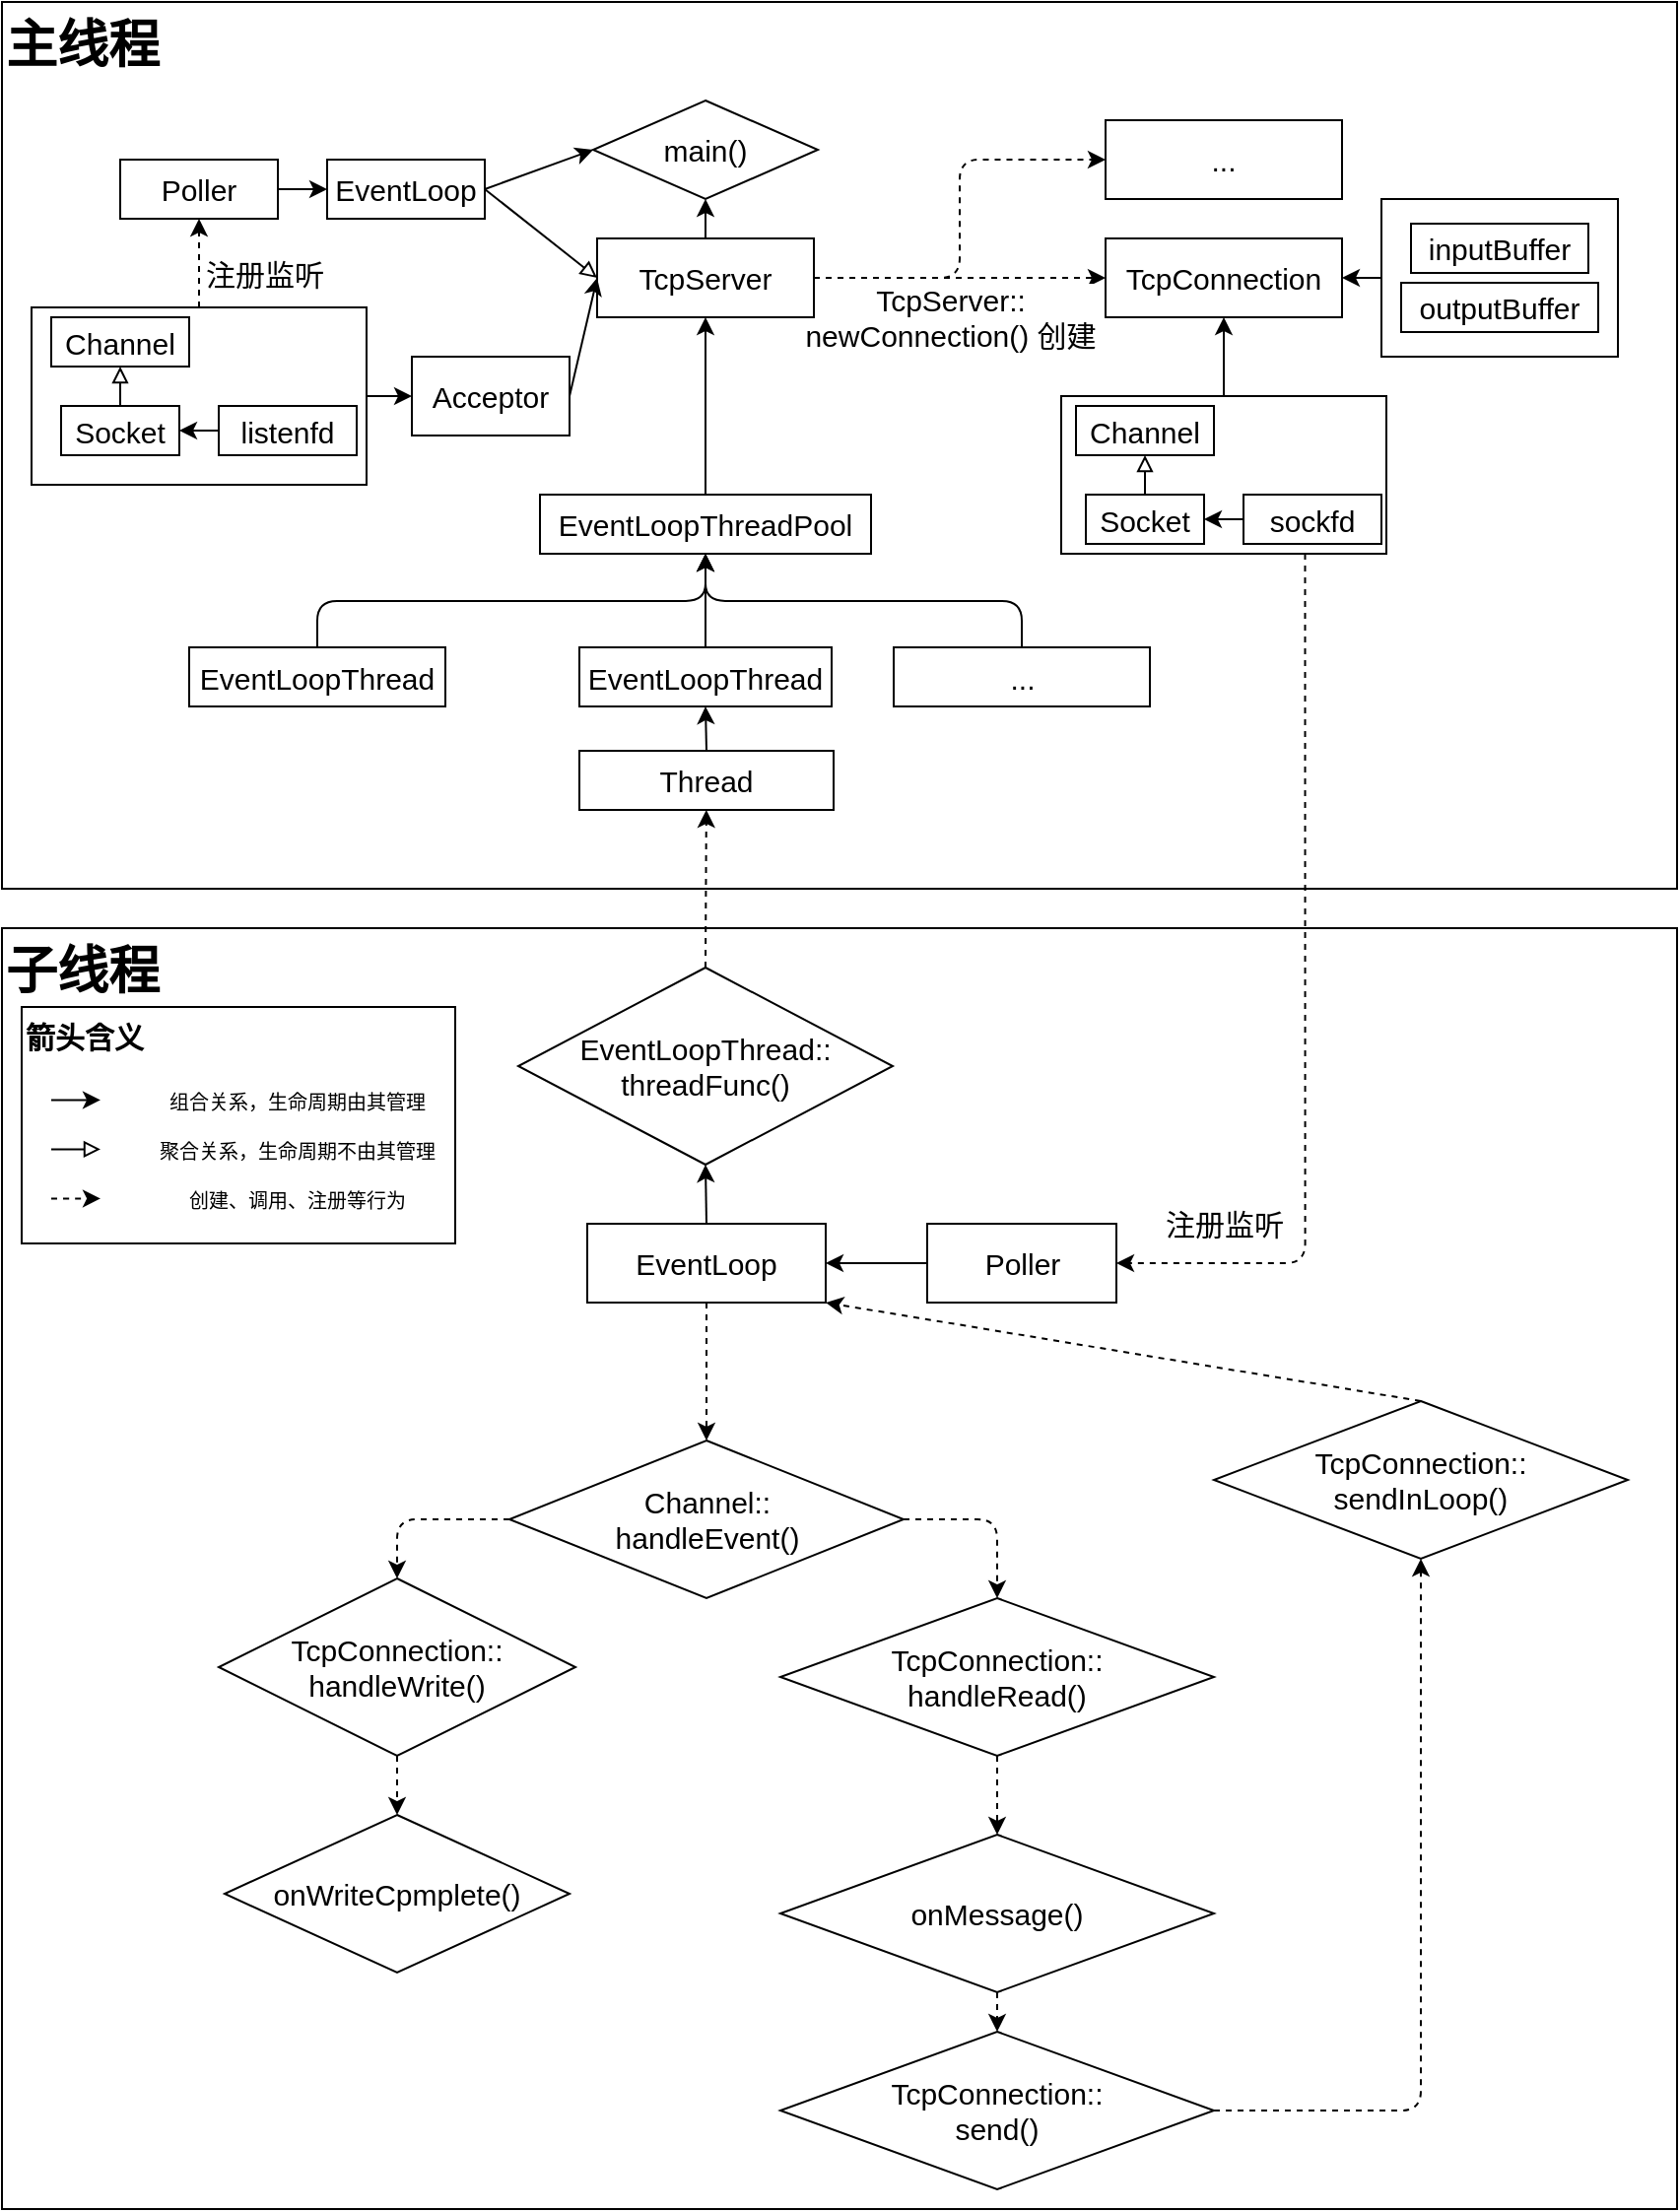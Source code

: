 <mxfile>
    <diagram id="SDM0jvPciE_7nI8iowvA" name="第 1 页">
        <mxGraphModel dx="720" dy="591" grid="1" gridSize="10" guides="1" tooltips="1" connect="1" arrows="1" fold="1" page="1" pageScale="1" pageWidth="827" pageHeight="1169" math="0" shadow="0">
            <root>
                <mxCell id="0"/>
                <mxCell id="1" parent="0"/>
                <mxCell id="2" value="主线程" style="rounded=0;whiteSpace=wrap;html=1;align=left;verticalAlign=top;fontSize=26;fontStyle=1" parent="1" vertex="1">
                    <mxGeometry x="30" y="20" width="850" height="450" as="geometry"/>
                </mxCell>
                <mxCell id="4" value="main()" style="rhombus;whiteSpace=wrap;html=1;fontSize=15;" parent="1" vertex="1">
                    <mxGeometry x="330" y="70" width="114" height="50" as="geometry"/>
                </mxCell>
                <mxCell id="7" value="" style="edgeStyle=none;html=1;fontSize=15;" parent="1" source="5" target="4" edge="1">
                    <mxGeometry relative="1" as="geometry"/>
                </mxCell>
                <mxCell id="26" style="edgeStyle=none;html=1;exitX=1;exitY=0.5;exitDx=0;exitDy=0;fontSize=15;endArrow=classic;endFill=1;dashed=1;" parent="1" source="5" target="25" edge="1">
                    <mxGeometry relative="1" as="geometry"/>
                </mxCell>
                <mxCell id="56" value="" style="edgeStyle=elbowEdgeStyle;html=1;fontSize=15;endArrow=classic;endFill=1;dashed=1;" parent="1" source="5" target="55" edge="1">
                    <mxGeometry relative="1" as="geometry"/>
                </mxCell>
                <mxCell id="89" value="TcpServer::&lt;br&gt;newConnection() 创建" style="edgeLabel;html=1;align=center;verticalAlign=middle;resizable=0;points=[];fontSize=15;" parent="56" vertex="1" connectable="0">
                    <mxGeometry x="-0.622" y="-3" relative="1" as="geometry">
                        <mxPoint x="29" y="17" as="offset"/>
                    </mxGeometry>
                </mxCell>
                <mxCell id="5" value="TcpServer" style="rounded=0;whiteSpace=wrap;html=1;fontSize=15;" parent="1" vertex="1">
                    <mxGeometry x="332" y="140" width="110" height="40" as="geometry"/>
                </mxCell>
                <mxCell id="22" style="edgeStyle=none;html=1;exitX=1;exitY=0.5;exitDx=0;exitDy=0;entryX=0;entryY=0.5;entryDx=0;entryDy=0;fontSize=15;endArrow=classic;endFill=1;" parent="1" source="8" target="20" edge="1">
                    <mxGeometry relative="1" as="geometry"/>
                </mxCell>
                <mxCell id="24" style="edgeStyle=none;html=1;exitX=0.5;exitY=0;exitDx=0;exitDy=0;entryX=0.5;entryY=1;entryDx=0;entryDy=0;fontSize=15;endArrow=classic;endFill=1;dashed=1;" parent="1" source="8" target="9" edge="1">
                    <mxGeometry relative="1" as="geometry"/>
                </mxCell>
                <mxCell id="90" value="注册监听" style="edgeLabel;html=1;align=center;verticalAlign=middle;resizable=0;points=[];fontSize=15;" parent="24" vertex="1" connectable="0">
                    <mxGeometry x="0.467" y="3" relative="1" as="geometry">
                        <mxPoint x="36" y="16" as="offset"/>
                    </mxGeometry>
                </mxCell>
                <mxCell id="8" value="" style="rounded=0;whiteSpace=wrap;html=1;fontSize=15;" parent="1" vertex="1">
                    <mxGeometry x="45" y="175" width="170" height="90" as="geometry"/>
                </mxCell>
                <mxCell id="11" style="edgeStyle=none;html=1;exitX=1;exitY=0.5;exitDx=0;exitDy=0;entryX=0;entryY=0.5;entryDx=0;entryDy=0;fontSize=15;" parent="1" source="9" target="10" edge="1">
                    <mxGeometry relative="1" as="geometry"/>
                </mxCell>
                <mxCell id="9" value="Poller" style="rounded=0;whiteSpace=wrap;html=1;fontSize=15;" parent="1" vertex="1">
                    <mxGeometry x="90" y="100" width="80" height="30" as="geometry"/>
                </mxCell>
                <mxCell id="12" style="edgeStyle=none;html=1;exitX=1;exitY=0.5;exitDx=0;exitDy=0;entryX=0;entryY=0.5;entryDx=0;entryDy=0;fontSize=15;" parent="1" source="10" target="4" edge="1">
                    <mxGeometry relative="1" as="geometry"/>
                </mxCell>
                <mxCell id="13" style="edgeStyle=none;html=1;exitX=1;exitY=0.5;exitDx=0;exitDy=0;entryX=0;entryY=0.5;entryDx=0;entryDy=0;fontSize=15;endArrow=block;endFill=0;" parent="1" source="10" target="5" edge="1">
                    <mxGeometry relative="1" as="geometry"/>
                </mxCell>
                <mxCell id="10" value="EventLoop" style="rounded=0;whiteSpace=wrap;html=1;fontSize=15;" parent="1" vertex="1">
                    <mxGeometry x="195" y="100" width="80" height="30" as="geometry"/>
                </mxCell>
                <mxCell id="15" value="Channel" style="rounded=0;whiteSpace=wrap;html=1;fontSize=15;" parent="1" vertex="1">
                    <mxGeometry x="55" y="180" width="70" height="25" as="geometry"/>
                </mxCell>
                <mxCell id="18" style="edgeStyle=none;html=1;exitX=0.5;exitY=0;exitDx=0;exitDy=0;fontSize=15;endArrow=block;endFill=0;" parent="1" source="16" target="15" edge="1">
                    <mxGeometry relative="1" as="geometry"/>
                </mxCell>
                <mxCell id="16" value="Socket" style="rounded=0;whiteSpace=wrap;html=1;fontSize=15;" parent="1" vertex="1">
                    <mxGeometry x="60" y="225" width="60" height="25" as="geometry"/>
                </mxCell>
                <mxCell id="19" style="edgeStyle=none;html=1;exitX=0;exitY=0.5;exitDx=0;exitDy=0;entryX=1;entryY=0.5;entryDx=0;entryDy=0;fontSize=15;endArrow=classic;endFill=1;" parent="1" source="17" target="16" edge="1">
                    <mxGeometry relative="1" as="geometry"/>
                </mxCell>
                <mxCell id="17" value="listenfd" style="rounded=0;whiteSpace=wrap;html=1;fontSize=15;" parent="1" vertex="1">
                    <mxGeometry x="140" y="225" width="70" height="25" as="geometry"/>
                </mxCell>
                <mxCell id="23" style="edgeStyle=none;html=1;exitX=1;exitY=0.5;exitDx=0;exitDy=0;entryX=0;entryY=0.5;entryDx=0;entryDy=0;fontSize=15;endArrow=classic;endFill=1;" parent="1" source="20" target="5" edge="1">
                    <mxGeometry relative="1" as="geometry"/>
                </mxCell>
                <mxCell id="20" value="Acceptor" style="rounded=0;whiteSpace=wrap;html=1;fontSize=15;" parent="1" vertex="1">
                    <mxGeometry x="238" y="200" width="80" height="40" as="geometry"/>
                </mxCell>
                <mxCell id="25" value="TcpConnection" style="rounded=0;whiteSpace=wrap;html=1;fontSize=15;" parent="1" vertex="1">
                    <mxGeometry x="590" y="140" width="120" height="40" as="geometry"/>
                </mxCell>
                <mxCell id="30" style="edgeStyle=none;html=1;exitX=0;exitY=0.5;exitDx=0;exitDy=0;fontSize=15;endArrow=classic;endFill=1;" parent="1" source="27" target="25" edge="1">
                    <mxGeometry relative="1" as="geometry"/>
                </mxCell>
                <mxCell id="27" value="" style="rounded=0;whiteSpace=wrap;html=1;fontSize=15;" parent="1" vertex="1">
                    <mxGeometry x="730" y="120" width="120" height="80" as="geometry"/>
                </mxCell>
                <mxCell id="28" value="inputBuffer" style="rounded=0;whiteSpace=wrap;html=1;fontSize=15;" parent="1" vertex="1">
                    <mxGeometry x="745" y="132.5" width="90" height="25" as="geometry"/>
                </mxCell>
                <mxCell id="29" value="outputBuffer" style="rounded=0;whiteSpace=wrap;html=1;fontSize=15;" parent="1" vertex="1">
                    <mxGeometry x="740" y="162.5" width="100" height="25" as="geometry"/>
                </mxCell>
                <mxCell id="37" style="edgeStyle=none;html=1;exitX=0.5;exitY=0;exitDx=0;exitDy=0;entryX=0.5;entryY=1;entryDx=0;entryDy=0;fontSize=15;endArrow=classic;endFill=1;" parent="1" source="31" target="25" edge="1">
                    <mxGeometry relative="1" as="geometry"/>
                </mxCell>
                <mxCell id="31" value="" style="rounded=0;whiteSpace=wrap;html=1;fontSize=15;" parent="1" vertex="1">
                    <mxGeometry x="567.5" y="220" width="165" height="80" as="geometry"/>
                </mxCell>
                <mxCell id="84" style="edgeStyle=none;html=1;exitX=0.5;exitY=1;exitDx=0;exitDy=0;dashed=1;fontSize=15;endArrow=classic;endFill=1;elbow=vertical;" parent="1" source="32" edge="1">
                    <mxGeometry relative="1" as="geometry">
                        <mxPoint x="615.286" y="240" as="targetPoint"/>
                    </mxGeometry>
                </mxCell>
                <mxCell id="32" value="Channel" style="rounded=0;whiteSpace=wrap;html=1;fontSize=15;" parent="1" vertex="1">
                    <mxGeometry x="575" y="225" width="70" height="25" as="geometry"/>
                </mxCell>
                <mxCell id="36" style="edgeStyle=none;html=1;exitX=0.5;exitY=0;exitDx=0;exitDy=0;entryX=0.5;entryY=1;entryDx=0;entryDy=0;fontSize=15;endArrow=block;endFill=0;" parent="1" source="33" target="32" edge="1">
                    <mxGeometry relative="1" as="geometry"/>
                </mxCell>
                <mxCell id="33" value="Socket" style="rounded=0;whiteSpace=wrap;html=1;fontSize=15;" parent="1" vertex="1">
                    <mxGeometry x="580" y="270" width="60" height="25" as="geometry"/>
                </mxCell>
                <mxCell id="35" style="edgeStyle=none;html=1;exitX=0;exitY=0.5;exitDx=0;exitDy=0;entryX=1;entryY=0.5;entryDx=0;entryDy=0;fontSize=15;endArrow=classic;endFill=1;" parent="1" source="34" target="33" edge="1">
                    <mxGeometry relative="1" as="geometry"/>
                </mxCell>
                <mxCell id="34" value="sockfd" style="rounded=0;whiteSpace=wrap;html=1;fontSize=15;" parent="1" vertex="1">
                    <mxGeometry x="660" y="270" width="70" height="25" as="geometry"/>
                </mxCell>
                <mxCell id="39" style="edgeStyle=none;html=1;exitX=0.5;exitY=0;exitDx=0;exitDy=0;fontSize=15;endArrow=classic;endFill=1;" parent="1" source="38" target="5" edge="1">
                    <mxGeometry relative="1" as="geometry"/>
                </mxCell>
                <mxCell id="38" value="EventLoopThreadPool" style="rounded=0;whiteSpace=wrap;html=1;fontSize=15;" parent="1" vertex="1">
                    <mxGeometry x="303" y="270" width="168" height="30" as="geometry"/>
                </mxCell>
                <mxCell id="62" style="edgeStyle=elbowEdgeStyle;elbow=vertical;html=1;exitX=0.5;exitY=0;exitDx=0;exitDy=0;entryX=0.5;entryY=1;entryDx=0;entryDy=0;fontSize=15;endArrow=classic;endFill=1;" parent="1" source="40" target="38" edge="1">
                    <mxGeometry relative="1" as="geometry"/>
                </mxCell>
                <mxCell id="40" value="EventLoopThread" style="rounded=0;whiteSpace=wrap;html=1;fontSize=15;" parent="1" vertex="1">
                    <mxGeometry x="125" y="347.5" width="130" height="30" as="geometry"/>
                </mxCell>
                <mxCell id="61" style="edgeStyle=elbowEdgeStyle;elbow=vertical;html=1;exitX=0.5;exitY=0;exitDx=0;exitDy=0;entryX=0.5;entryY=1;entryDx=0;entryDy=0;fontSize=15;endArrow=classic;endFill=1;" parent="1" source="41" target="38" edge="1">
                    <mxGeometry relative="1" as="geometry"/>
                </mxCell>
                <mxCell id="41" value="EventLoopThread" style="rounded=0;whiteSpace=wrap;html=1;fontSize=15;" parent="1" vertex="1">
                    <mxGeometry x="323" y="347.5" width="128" height="30" as="geometry"/>
                </mxCell>
                <mxCell id="46" style="edgeStyle=elbowEdgeStyle;html=1;exitX=0.5;exitY=0;exitDx=0;exitDy=0;entryX=0.5;entryY=1;entryDx=0;entryDy=0;fontSize=15;endArrow=classic;endFill=1;elbow=vertical;" parent="1" source="42" target="38" edge="1">
                    <mxGeometry relative="1" as="geometry"/>
                </mxCell>
                <mxCell id="42" value="..." style="rounded=0;whiteSpace=wrap;html=1;fontSize=15;" parent="1" vertex="1">
                    <mxGeometry x="482.5" y="347.5" width="130" height="30" as="geometry"/>
                </mxCell>
                <mxCell id="48" style="edgeStyle=none;html=1;exitX=0.5;exitY=0;exitDx=0;exitDy=0;entryX=0.5;entryY=1;entryDx=0;entryDy=0;fontSize=15;endArrow=classic;endFill=1;" parent="1" source="47" target="41" edge="1">
                    <mxGeometry relative="1" as="geometry"/>
                </mxCell>
                <mxCell id="47" value="Thread" style="rounded=0;whiteSpace=wrap;html=1;strokeColor=#000000;fontSize=15;" parent="1" vertex="1">
                    <mxGeometry x="323" y="400" width="129" height="30" as="geometry"/>
                </mxCell>
                <mxCell id="49" value="子线程" style="rounded=0;whiteSpace=wrap;html=1;strokeColor=#000000;fontSize=26;fillColor=#FFFFFF;fontStyle=1;align=left;verticalAlign=top;" parent="1" vertex="1">
                    <mxGeometry x="30" y="490" width="850" height="650" as="geometry"/>
                </mxCell>
                <mxCell id="51" style="edgeStyle=none;html=1;exitX=0.5;exitY=0;exitDx=0;exitDy=0;fontSize=15;endArrow=classic;endFill=1;dashed=1;" parent="1" source="50" target="47" edge="1">
                    <mxGeometry relative="1" as="geometry"/>
                </mxCell>
                <mxCell id="50" value="EventLoopThread::&lt;br&gt;threadFunc()" style="rhombus;whiteSpace=wrap;html=1;strokeColor=#000000;fontSize=15;fillColor=#FFFFFF;" parent="1" vertex="1">
                    <mxGeometry x="292" y="510" width="190" height="100" as="geometry"/>
                </mxCell>
                <mxCell id="53" style="edgeStyle=none;html=1;exitX=0.5;exitY=0;exitDx=0;exitDy=0;entryX=0.5;entryY=1;entryDx=0;entryDy=0;fontSize=15;endArrow=classic;endFill=1;" parent="1" source="52" target="50" edge="1">
                    <mxGeometry relative="1" as="geometry"/>
                </mxCell>
                <mxCell id="66" style="edgeStyle=orthogonalEdgeStyle;html=1;exitX=0.5;exitY=1;exitDx=0;exitDy=0;dashed=1;fontSize=15;endArrow=classic;endFill=1;elbow=vertical;" parent="1" source="52" target="65" edge="1">
                    <mxGeometry relative="1" as="geometry"/>
                </mxCell>
                <mxCell id="52" value="EventLoop" style="rounded=0;whiteSpace=wrap;html=1;strokeColor=#000000;fontSize=15;fillColor=#FFFFFF;" parent="1" vertex="1">
                    <mxGeometry x="327" y="640" width="121" height="40" as="geometry"/>
                </mxCell>
                <mxCell id="57" style="edgeStyle=none;html=1;exitX=0;exitY=0.5;exitDx=0;exitDy=0;fontSize=15;endArrow=classic;endFill=1;" parent="1" source="54" target="52" edge="1">
                    <mxGeometry relative="1" as="geometry"/>
                </mxCell>
                <mxCell id="54" value="Poller" style="rounded=0;whiteSpace=wrap;html=1;strokeColor=#000000;fontSize=15;fillColor=#FFFFFF;" parent="1" vertex="1">
                    <mxGeometry x="499.5" y="640" width="96" height="40" as="geometry"/>
                </mxCell>
                <mxCell id="55" value="..." style="whiteSpace=wrap;html=1;fontSize=15;rounded=0;" parent="1" vertex="1">
                    <mxGeometry x="590" y="80" width="120" height="40" as="geometry"/>
                </mxCell>
                <mxCell id="64" style="edgeStyle=orthogonalEdgeStyle;html=1;exitX=0.75;exitY=1;exitDx=0;exitDy=0;entryX=1;entryY=0.5;entryDx=0;entryDy=0;fontSize=15;endArrow=classic;endFill=1;elbow=vertical;dashed=1;" parent="1" source="31" target="54" edge="1">
                    <mxGeometry relative="1" as="geometry"/>
                </mxCell>
                <mxCell id="92" value="注册监听" style="edgeLabel;html=1;align=center;verticalAlign=middle;resizable=0;points=[];fontSize=15;" parent="64" vertex="1" connectable="0">
                    <mxGeometry x="0.801" y="4" relative="1" as="geometry">
                        <mxPoint x="9" y="-24" as="offset"/>
                    </mxGeometry>
                </mxCell>
                <mxCell id="71" style="edgeStyle=orthogonalEdgeStyle;html=1;exitX=0;exitY=0.5;exitDx=0;exitDy=0;dashed=1;fontSize=15;endArrow=classic;endFill=1;elbow=vertical;" parent="1" source="65" target="67" edge="1">
                    <mxGeometry relative="1" as="geometry"/>
                </mxCell>
                <mxCell id="73" style="edgeStyle=orthogonalEdgeStyle;html=1;exitX=1;exitY=0.5;exitDx=0;exitDy=0;entryX=0.5;entryY=0;entryDx=0;entryDy=0;dashed=1;fontSize=15;endArrow=classic;endFill=1;elbow=vertical;" parent="1" source="65" target="68" edge="1">
                    <mxGeometry relative="1" as="geometry"/>
                </mxCell>
                <mxCell id="65" value="Channel::&lt;br&gt;handleEvent()" style="rhombus;whiteSpace=wrap;html=1;strokeColor=#000000;fontSize=15;fillColor=#FFFFFF;" parent="1" vertex="1">
                    <mxGeometry x="287.5" y="750" width="200" height="80" as="geometry"/>
                </mxCell>
                <mxCell id="72" style="edgeStyle=orthogonalEdgeStyle;html=1;exitX=0.5;exitY=1;exitDx=0;exitDy=0;entryX=0.5;entryY=0;entryDx=0;entryDy=0;dashed=1;fontSize=15;endArrow=classic;endFill=1;elbow=vertical;" parent="1" source="67" target="69" edge="1">
                    <mxGeometry relative="1" as="geometry"/>
                </mxCell>
                <mxCell id="67" value="TcpConnection::&lt;br&gt;handleWrite()" style="rhombus;whiteSpace=wrap;html=1;strokeColor=#000000;fontSize=15;fillColor=#FFFFFF;" parent="1" vertex="1">
                    <mxGeometry x="140" y="820" width="181" height="90" as="geometry"/>
                </mxCell>
                <mxCell id="74" style="edgeStyle=orthogonalEdgeStyle;html=1;exitX=0.5;exitY=1;exitDx=0;exitDy=0;entryX=0.5;entryY=0;entryDx=0;entryDy=0;dashed=1;fontSize=15;endArrow=classic;endFill=1;elbow=vertical;" parent="1" source="68" target="70" edge="1">
                    <mxGeometry relative="1" as="geometry"/>
                </mxCell>
                <mxCell id="68" value="TcpConnection::&lt;br&gt;handleRead()" style="rhombus;whiteSpace=wrap;html=1;strokeColor=#000000;fontSize=15;fillColor=#FFFFFF;" parent="1" vertex="1">
                    <mxGeometry x="425" y="830" width="220" height="80" as="geometry"/>
                </mxCell>
                <mxCell id="69" value="onWriteCpmplete()" style="rhombus;whiteSpace=wrap;html=1;strokeColor=#000000;fontSize=15;fillColor=#FFFFFF;" parent="1" vertex="1">
                    <mxGeometry x="143" y="940" width="175" height="80" as="geometry"/>
                </mxCell>
                <mxCell id="77" style="edgeStyle=orthogonalEdgeStyle;html=1;exitX=0.5;exitY=1;exitDx=0;exitDy=0;dashed=1;fontSize=15;endArrow=classic;endFill=1;elbow=vertical;" parent="1" source="70" target="76" edge="1">
                    <mxGeometry relative="1" as="geometry"/>
                </mxCell>
                <mxCell id="70" value="onMessage()" style="rhombus;whiteSpace=wrap;html=1;strokeColor=#000000;fontSize=15;fillColor=#FFFFFF;" parent="1" vertex="1">
                    <mxGeometry x="425" y="950" width="220" height="80" as="geometry"/>
                </mxCell>
                <mxCell id="79" style="edgeStyle=orthogonalEdgeStyle;html=1;exitX=1;exitY=0.5;exitDx=0;exitDy=0;dashed=1;fontSize=15;endArrow=classic;endFill=1;elbow=vertical;" parent="1" source="76" target="78" edge="1">
                    <mxGeometry relative="1" as="geometry"/>
                </mxCell>
                <mxCell id="76" value="TcpConnection::&lt;br style=&quot;border-color: var(--border-color);&quot;&gt;send()" style="rhombus;whiteSpace=wrap;html=1;strokeColor=#000000;fontSize=15;fillColor=#FFFFFF;" parent="1" vertex="1">
                    <mxGeometry x="425" y="1050" width="220" height="80" as="geometry"/>
                </mxCell>
                <mxCell id="80" style="html=1;exitX=0.5;exitY=0;exitDx=0;exitDy=0;entryX=1;entryY=1;entryDx=0;entryDy=0;dashed=1;fontSize=15;endArrow=classic;endFill=1;elbow=vertical;" parent="1" source="78" target="52" edge="1">
                    <mxGeometry relative="1" as="geometry"/>
                </mxCell>
                <mxCell id="78" value="TcpConnection::&lt;br style=&quot;border-color: var(--border-color);&quot;&gt;sendInLoop()" style="rhombus;whiteSpace=wrap;html=1;strokeColor=#000000;fontSize=15;fillColor=#FFFFFF;" parent="1" vertex="1">
                    <mxGeometry x="645" y="730" width="210" height="80" as="geometry"/>
                </mxCell>
                <mxCell id="88" value="&lt;b&gt;箭头含义&lt;br&gt;&lt;br&gt;&lt;br&gt;&lt;/b&gt;" style="rounded=0;whiteSpace=wrap;html=1;strokeColor=#000000;fontSize=15;fillColor=#FFFFFF;align=left;verticalAlign=top;" parent="1" vertex="1">
                    <mxGeometry x="40" y="530" width="220" height="120" as="geometry"/>
                </mxCell>
                <mxCell id="94" value="" style="endArrow=classic;html=1;fontSize=15;elbow=vertical;" parent="1" edge="1">
                    <mxGeometry width="50" height="50" relative="1" as="geometry">
                        <mxPoint x="55" y="577.21" as="sourcePoint"/>
                        <mxPoint x="80" y="577.21" as="targetPoint"/>
                        <Array as="points">
                            <mxPoint x="70" y="577.21"/>
                        </Array>
                    </mxGeometry>
                </mxCell>
                <mxCell id="97" value="" style="endArrow=block;html=1;fontSize=15;elbow=vertical;endFill=0;" parent="1" edge="1">
                    <mxGeometry width="50" height="50" relative="1" as="geometry">
                        <mxPoint x="55" y="602.21" as="sourcePoint"/>
                        <mxPoint x="80" y="602.21" as="targetPoint"/>
                        <Array as="points">
                            <mxPoint x="70" y="602.21"/>
                        </Array>
                    </mxGeometry>
                </mxCell>
                <mxCell id="99" value="" style="endArrow=classic;html=1;fontSize=15;elbow=vertical;dashed=1;" parent="1" edge="1">
                    <mxGeometry width="50" height="50" relative="1" as="geometry">
                        <mxPoint x="55" y="627.21" as="sourcePoint"/>
                        <mxPoint x="80" y="627.21" as="targetPoint"/>
                        <Array as="points">
                            <mxPoint x="70" y="627.21"/>
                        </Array>
                    </mxGeometry>
                </mxCell>
                <mxCell id="102" value="组合关系，生命周期由其管理" style="text;html=1;strokeColor=none;fillColor=none;align=center;verticalAlign=middle;whiteSpace=wrap;rounded=0;fontSize=10;" parent="1" vertex="1">
                    <mxGeometry x="90" y="570" width="180" height="15" as="geometry"/>
                </mxCell>
                <mxCell id="103" value="聚合关系，生命周期不由其管理" style="text;html=1;strokeColor=none;fillColor=none;align=center;verticalAlign=middle;whiteSpace=wrap;rounded=0;fontSize=10;" parent="1" vertex="1">
                    <mxGeometry x="90" y="595" width="180" height="15" as="geometry"/>
                </mxCell>
                <mxCell id="104" value="创建、调用、注册等行为" style="text;html=1;strokeColor=none;fillColor=none;align=center;verticalAlign=middle;whiteSpace=wrap;rounded=0;fontSize=10;" parent="1" vertex="1">
                    <mxGeometry x="90" y="620" width="180" height="15" as="geometry"/>
                </mxCell>
            </root>
        </mxGraphModel>
    </diagram>
</mxfile>